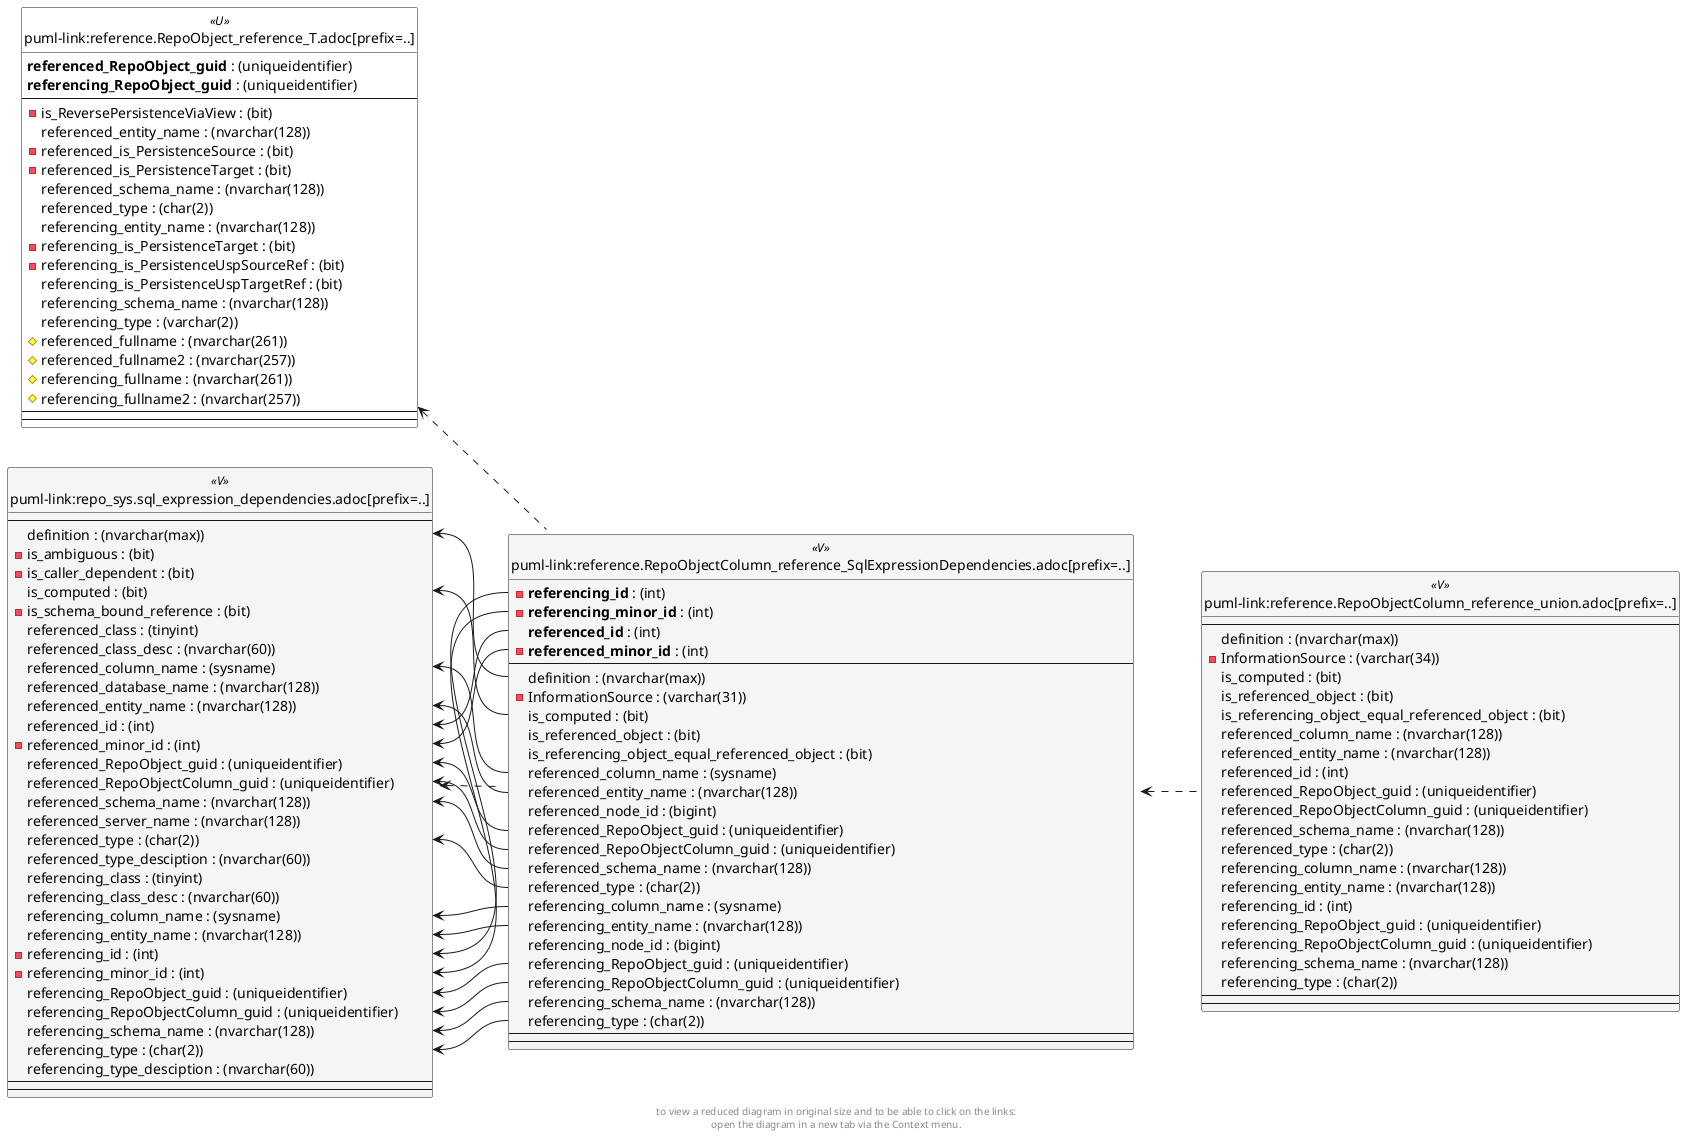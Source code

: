@startuml
left to right direction
'top to bottom direction
hide circle
'avoide "." issues:
set namespaceSeparator none


skinparam class {
  BackgroundColor White
  BackgroundColor<<FN>> Yellow
  BackgroundColor<<FS>> Yellow
  BackgroundColor<<FT>> LightGray
  BackgroundColor<<IF>> Yellow
  BackgroundColor<<IS>> Yellow
  BackgroundColor<<P>> Aqua
  BackgroundColor<<PC>> Aqua
  BackgroundColor<<SN>> Yellow
  BackgroundColor<<SO>> SlateBlue
  BackgroundColor<<TF>> LightGray
  BackgroundColor<<TR>> Tomato
  BackgroundColor<<U>> White
  BackgroundColor<<V>> WhiteSmoke
  BackgroundColor<<X>> Aqua
}


entity "puml-link:reference.RepoObject_reference_T.adoc[prefix=..]" as reference.RepoObject_reference_T << U >> {
  **referenced_RepoObject_guid** : (uniqueidentifier)
  **referencing_RepoObject_guid** : (uniqueidentifier)
  --
  - is_ReversePersistenceViaView : (bit)
  referenced_entity_name : (nvarchar(128))
  - referenced_is_PersistenceSource : (bit)
  - referenced_is_PersistenceTarget : (bit)
  referenced_schema_name : (nvarchar(128))
  referenced_type : (char(2))
  referencing_entity_name : (nvarchar(128))
  - referencing_is_PersistenceTarget : (bit)
  - referencing_is_PersistenceUspSourceRef : (bit)
  referencing_is_PersistenceUspTargetRef : (bit)
  referencing_schema_name : (nvarchar(128))
  referencing_type : (varchar(2))
  # referenced_fullname : (nvarchar(261))
  # referenced_fullname2 : (nvarchar(257))
  # referencing_fullname : (nvarchar(261))
  # referencing_fullname2 : (nvarchar(257))
  --
  --
}

entity "puml-link:reference.RepoObjectColumn_reference_SqlExpressionDependencies.adoc[prefix=..]" as reference.RepoObjectColumn_reference_SqlExpressionDependencies << V >> {
  - **referencing_id** : (int)
  - **referencing_minor_id** : (int)
  **referenced_id** : (int)
  - **referenced_minor_id** : (int)
  --
  definition : (nvarchar(max))
  - InformationSource : (varchar(31))
  is_computed : (bit)
  is_referenced_object : (bit)
  is_referencing_object_equal_referenced_object : (bit)
  referenced_column_name : (sysname)
  referenced_entity_name : (nvarchar(128))
  referenced_node_id : (bigint)
  referenced_RepoObject_guid : (uniqueidentifier)
  referenced_RepoObjectColumn_guid : (uniqueidentifier)
  referenced_schema_name : (nvarchar(128))
  referenced_type : (char(2))
  referencing_column_name : (sysname)
  referencing_entity_name : (nvarchar(128))
  referencing_node_id : (bigint)
  referencing_RepoObject_guid : (uniqueidentifier)
  referencing_RepoObjectColumn_guid : (uniqueidentifier)
  referencing_schema_name : (nvarchar(128))
  referencing_type : (char(2))
  --
  --
}

entity "puml-link:reference.RepoObjectColumn_reference_union.adoc[prefix=..]" as reference.RepoObjectColumn_reference_union << V >> {
  --
  definition : (nvarchar(max))
  - InformationSource : (varchar(34))
  is_computed : (bit)
  is_referenced_object : (bit)
  is_referencing_object_equal_referenced_object : (bit)
  referenced_column_name : (nvarchar(128))
  referenced_entity_name : (nvarchar(128))
  referenced_id : (int)
  referenced_RepoObject_guid : (uniqueidentifier)
  referenced_RepoObjectColumn_guid : (uniqueidentifier)
  referenced_schema_name : (nvarchar(128))
  referenced_type : (char(2))
  referencing_column_name : (nvarchar(128))
  referencing_entity_name : (nvarchar(128))
  referencing_id : (int)
  referencing_RepoObject_guid : (uniqueidentifier)
  referencing_RepoObjectColumn_guid : (uniqueidentifier)
  referencing_schema_name : (nvarchar(128))
  referencing_type : (char(2))
  --
  --
}

entity "puml-link:repo_sys.sql_expression_dependencies.adoc[prefix=..]" as repo_sys.sql_expression_dependencies << V >> {
  --
  definition : (nvarchar(max))
  - is_ambiguous : (bit)
  - is_caller_dependent : (bit)
  is_computed : (bit)
  - is_schema_bound_reference : (bit)
  referenced_class : (tinyint)
  referenced_class_desc : (nvarchar(60))
  referenced_column_name : (sysname)
  referenced_database_name : (nvarchar(128))
  referenced_entity_name : (nvarchar(128))
  referenced_id : (int)
  - referenced_minor_id : (int)
  referenced_RepoObject_guid : (uniqueidentifier)
  referenced_RepoObjectColumn_guid : (uniqueidentifier)
  referenced_schema_name : (nvarchar(128))
  referenced_server_name : (nvarchar(128))
  referenced_type : (char(2))
  referenced_type_desciption : (nvarchar(60))
  referencing_class : (tinyint)
  referencing_class_desc : (nvarchar(60))
  referencing_column_name : (sysname)
  referencing_entity_name : (nvarchar(128))
  - referencing_id : (int)
  - referencing_minor_id : (int)
  referencing_RepoObject_guid : (uniqueidentifier)
  referencing_RepoObjectColumn_guid : (uniqueidentifier)
  referencing_schema_name : (nvarchar(128))
  referencing_type : (char(2))
  referencing_type_desciption : (nvarchar(60))
  --
  --
}

reference.RepoObject_reference_T <.. reference.RepoObjectColumn_reference_SqlExpressionDependencies
reference.RepoObjectColumn_reference_SqlExpressionDependencies <.. reference.RepoObjectColumn_reference_union
repo_sys.sql_expression_dependencies <.. reference.RepoObjectColumn_reference_SqlExpressionDependencies
repo_sys.sql_expression_dependencies::definition <-- reference.RepoObjectColumn_reference_SqlExpressionDependencies::definition
repo_sys.sql_expression_dependencies::is_computed <-- reference.RepoObjectColumn_reference_SqlExpressionDependencies::is_computed
repo_sys.sql_expression_dependencies::referenced_column_name <-- reference.RepoObjectColumn_reference_SqlExpressionDependencies::referenced_column_name
repo_sys.sql_expression_dependencies::referenced_entity_name <-- reference.RepoObjectColumn_reference_SqlExpressionDependencies::referenced_entity_name
repo_sys.sql_expression_dependencies::referenced_id <-- reference.RepoObjectColumn_reference_SqlExpressionDependencies::referenced_id
repo_sys.sql_expression_dependencies::referenced_minor_id <-- reference.RepoObjectColumn_reference_SqlExpressionDependencies::referenced_minor_id
repo_sys.sql_expression_dependencies::referenced_RepoObject_guid <-- reference.RepoObjectColumn_reference_SqlExpressionDependencies::referenced_RepoObject_guid
repo_sys.sql_expression_dependencies::referenced_RepoObjectColumn_guid <-- reference.RepoObjectColumn_reference_SqlExpressionDependencies::referenced_RepoObjectColumn_guid
repo_sys.sql_expression_dependencies::referenced_schema_name <-- reference.RepoObjectColumn_reference_SqlExpressionDependencies::referenced_schema_name
repo_sys.sql_expression_dependencies::referenced_type <-- reference.RepoObjectColumn_reference_SqlExpressionDependencies::referenced_type
repo_sys.sql_expression_dependencies::referencing_column_name <-- reference.RepoObjectColumn_reference_SqlExpressionDependencies::referencing_column_name
repo_sys.sql_expression_dependencies::referencing_entity_name <-- reference.RepoObjectColumn_reference_SqlExpressionDependencies::referencing_entity_name
repo_sys.sql_expression_dependencies::referencing_id <-- reference.RepoObjectColumn_reference_SqlExpressionDependencies::referencing_id
repo_sys.sql_expression_dependencies::referencing_minor_id <-- reference.RepoObjectColumn_reference_SqlExpressionDependencies::referencing_minor_id
repo_sys.sql_expression_dependencies::referencing_RepoObject_guid <-- reference.RepoObjectColumn_reference_SqlExpressionDependencies::referencing_RepoObject_guid
repo_sys.sql_expression_dependencies::referencing_RepoObjectColumn_guid <-- reference.RepoObjectColumn_reference_SqlExpressionDependencies::referencing_RepoObjectColumn_guid
repo_sys.sql_expression_dependencies::referencing_schema_name <-- reference.RepoObjectColumn_reference_SqlExpressionDependencies::referencing_schema_name
repo_sys.sql_expression_dependencies::referencing_type <-- reference.RepoObjectColumn_reference_SqlExpressionDependencies::referencing_type
footer
to view a reduced diagram in original size and to be able to click on the links:
open the diagram in a new tab via the Context menu.
end footer

@enduml

